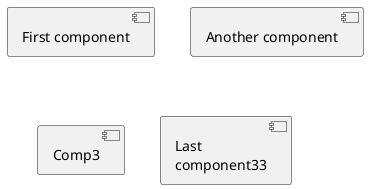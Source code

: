 @startuml

[First component]
[Another component] as Comp2  
component Comp3
component [Last\ncomponent33] as Comp4

@enduml
